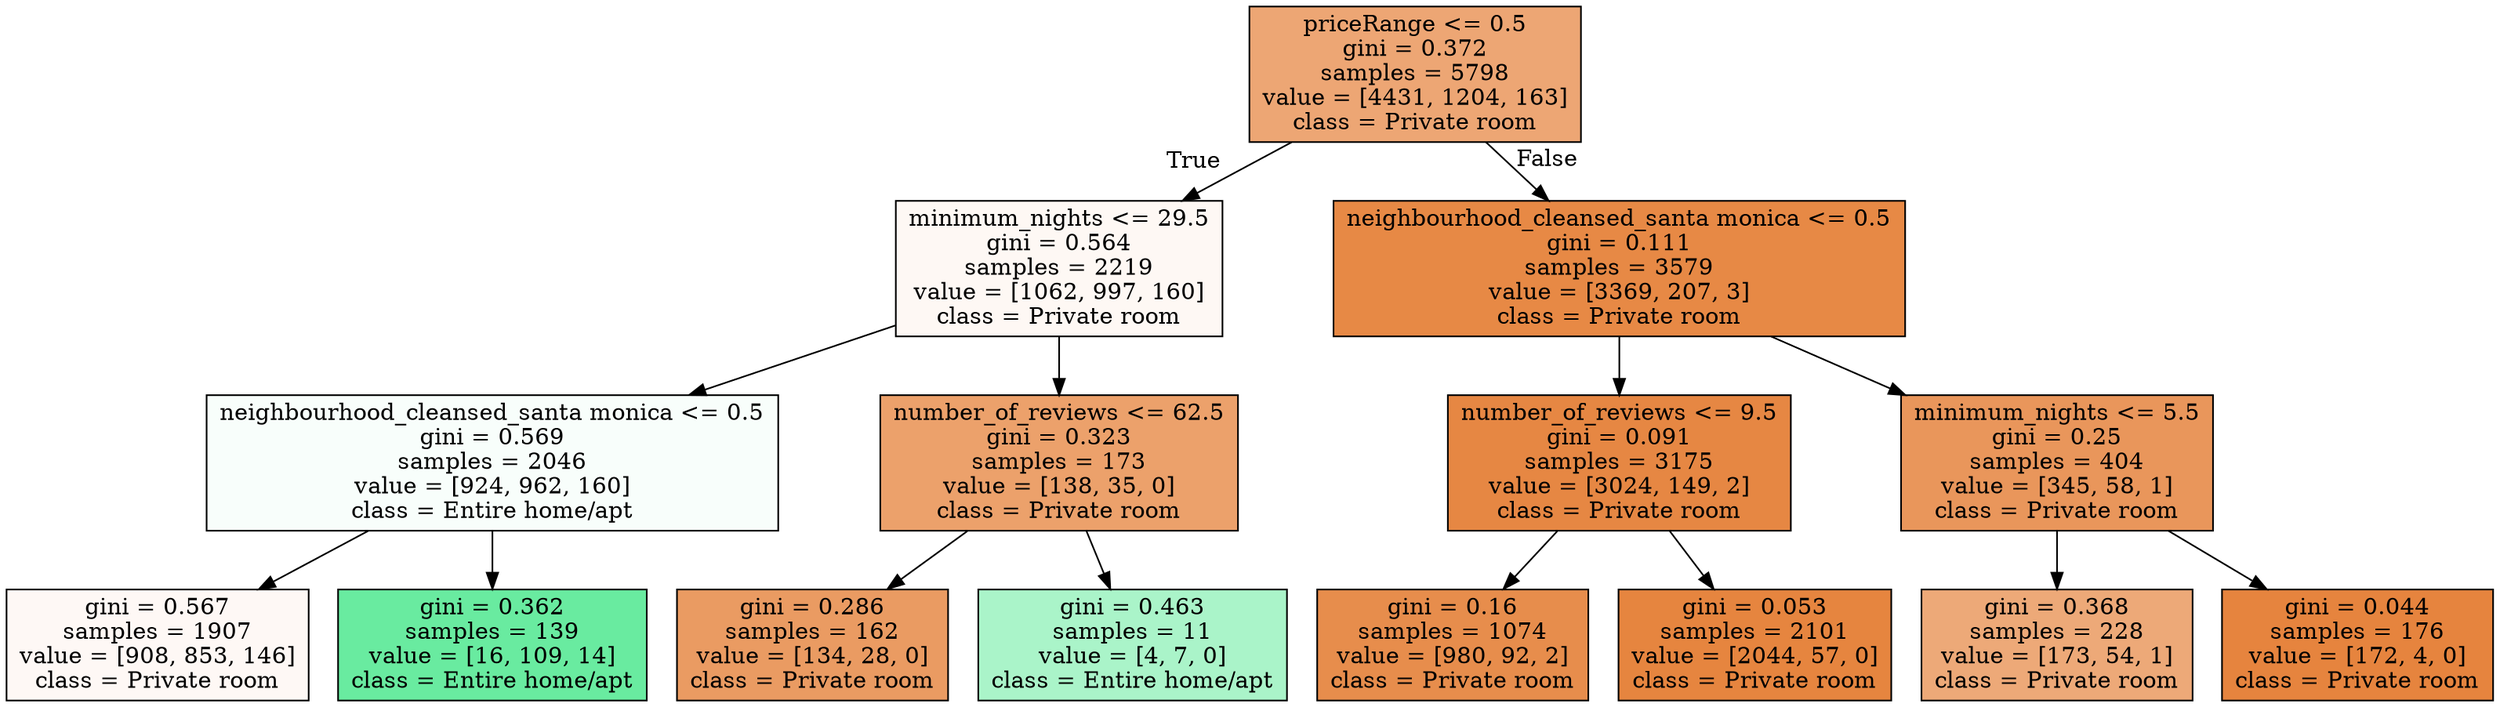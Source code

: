 digraph Tree {
node [shape=box, style="filled", color="black"] ;
0 [label="priceRange <= 0.5\ngini = 0.372\nsamples = 5798\nvalue = [4431, 1204, 163]\nclass = Private room", fillcolor="#eda674"] ;
1 [label="minimum_nights <= 29.5\ngini = 0.564\nsamples = 2219\nvalue = [1062, 997, 160]\nclass = Private room", fillcolor="#fef8f4"] ;
0 -> 1 [labeldistance=2.5, labelangle=45, headlabel="True"] ;
2 [label="neighbourhood_cleansed_santa monica <= 0.5\ngini = 0.569\nsamples = 2046\nvalue = [924, 962, 160]\nclass = Entire home/apt", fillcolor="#f8fefb"] ;
1 -> 2 ;
3 [label="gini = 0.567\nsamples = 1907\nvalue = [908, 853, 146]\nclass = Private room", fillcolor="#fef8f5"] ;
2 -> 3 ;
4 [label="gini = 0.362\nsamples = 139\nvalue = [16, 109, 14]\nclass = Entire home/apt", fillcolor="#69eba0"] ;
2 -> 4 ;
5 [label="number_of_reviews <= 62.5\ngini = 0.323\nsamples = 173\nvalue = [138, 35, 0]\nclass = Private room", fillcolor="#eca16b"] ;
1 -> 5 ;
6 [label="gini = 0.286\nsamples = 162\nvalue = [134, 28, 0]\nclass = Private room", fillcolor="#ea9b62"] ;
5 -> 6 ;
7 [label="gini = 0.463\nsamples = 11\nvalue = [4, 7, 0]\nclass = Entire home/apt", fillcolor="#aaf4c9"] ;
5 -> 7 ;
8 [label="neighbourhood_cleansed_santa monica <= 0.5\ngini = 0.111\nsamples = 3579\nvalue = [3369, 207, 3]\nclass = Private room", fillcolor="#e78945"] ;
0 -> 8 [labeldistance=2.5, labelangle=-45, headlabel="False"] ;
9 [label="number_of_reviews <= 9.5\ngini = 0.091\nsamples = 3175\nvalue = [3024, 149, 2]\nclass = Private room", fillcolor="#e68743"] ;
8 -> 9 ;
10 [label="gini = 0.16\nsamples = 1074\nvalue = [980, 92, 2]\nclass = Private room", fillcolor="#e78d4c"] ;
9 -> 10 ;
11 [label="gini = 0.053\nsamples = 2101\nvalue = [2044, 57, 0]\nclass = Private room", fillcolor="#e6853f"] ;
9 -> 11 ;
12 [label="minimum_nights <= 5.5\ngini = 0.25\nsamples = 404\nvalue = [345, 58, 1]\nclass = Private room", fillcolor="#e9965b"] ;
8 -> 12 ;
13 [label="gini = 0.368\nsamples = 228\nvalue = [173, 54, 1]\nclass = Private room", fillcolor="#eda978"] ;
12 -> 13 ;
14 [label="gini = 0.044\nsamples = 176\nvalue = [172, 4, 0]\nclass = Private room", fillcolor="#e6843e"] ;
12 -> 14 ;
}